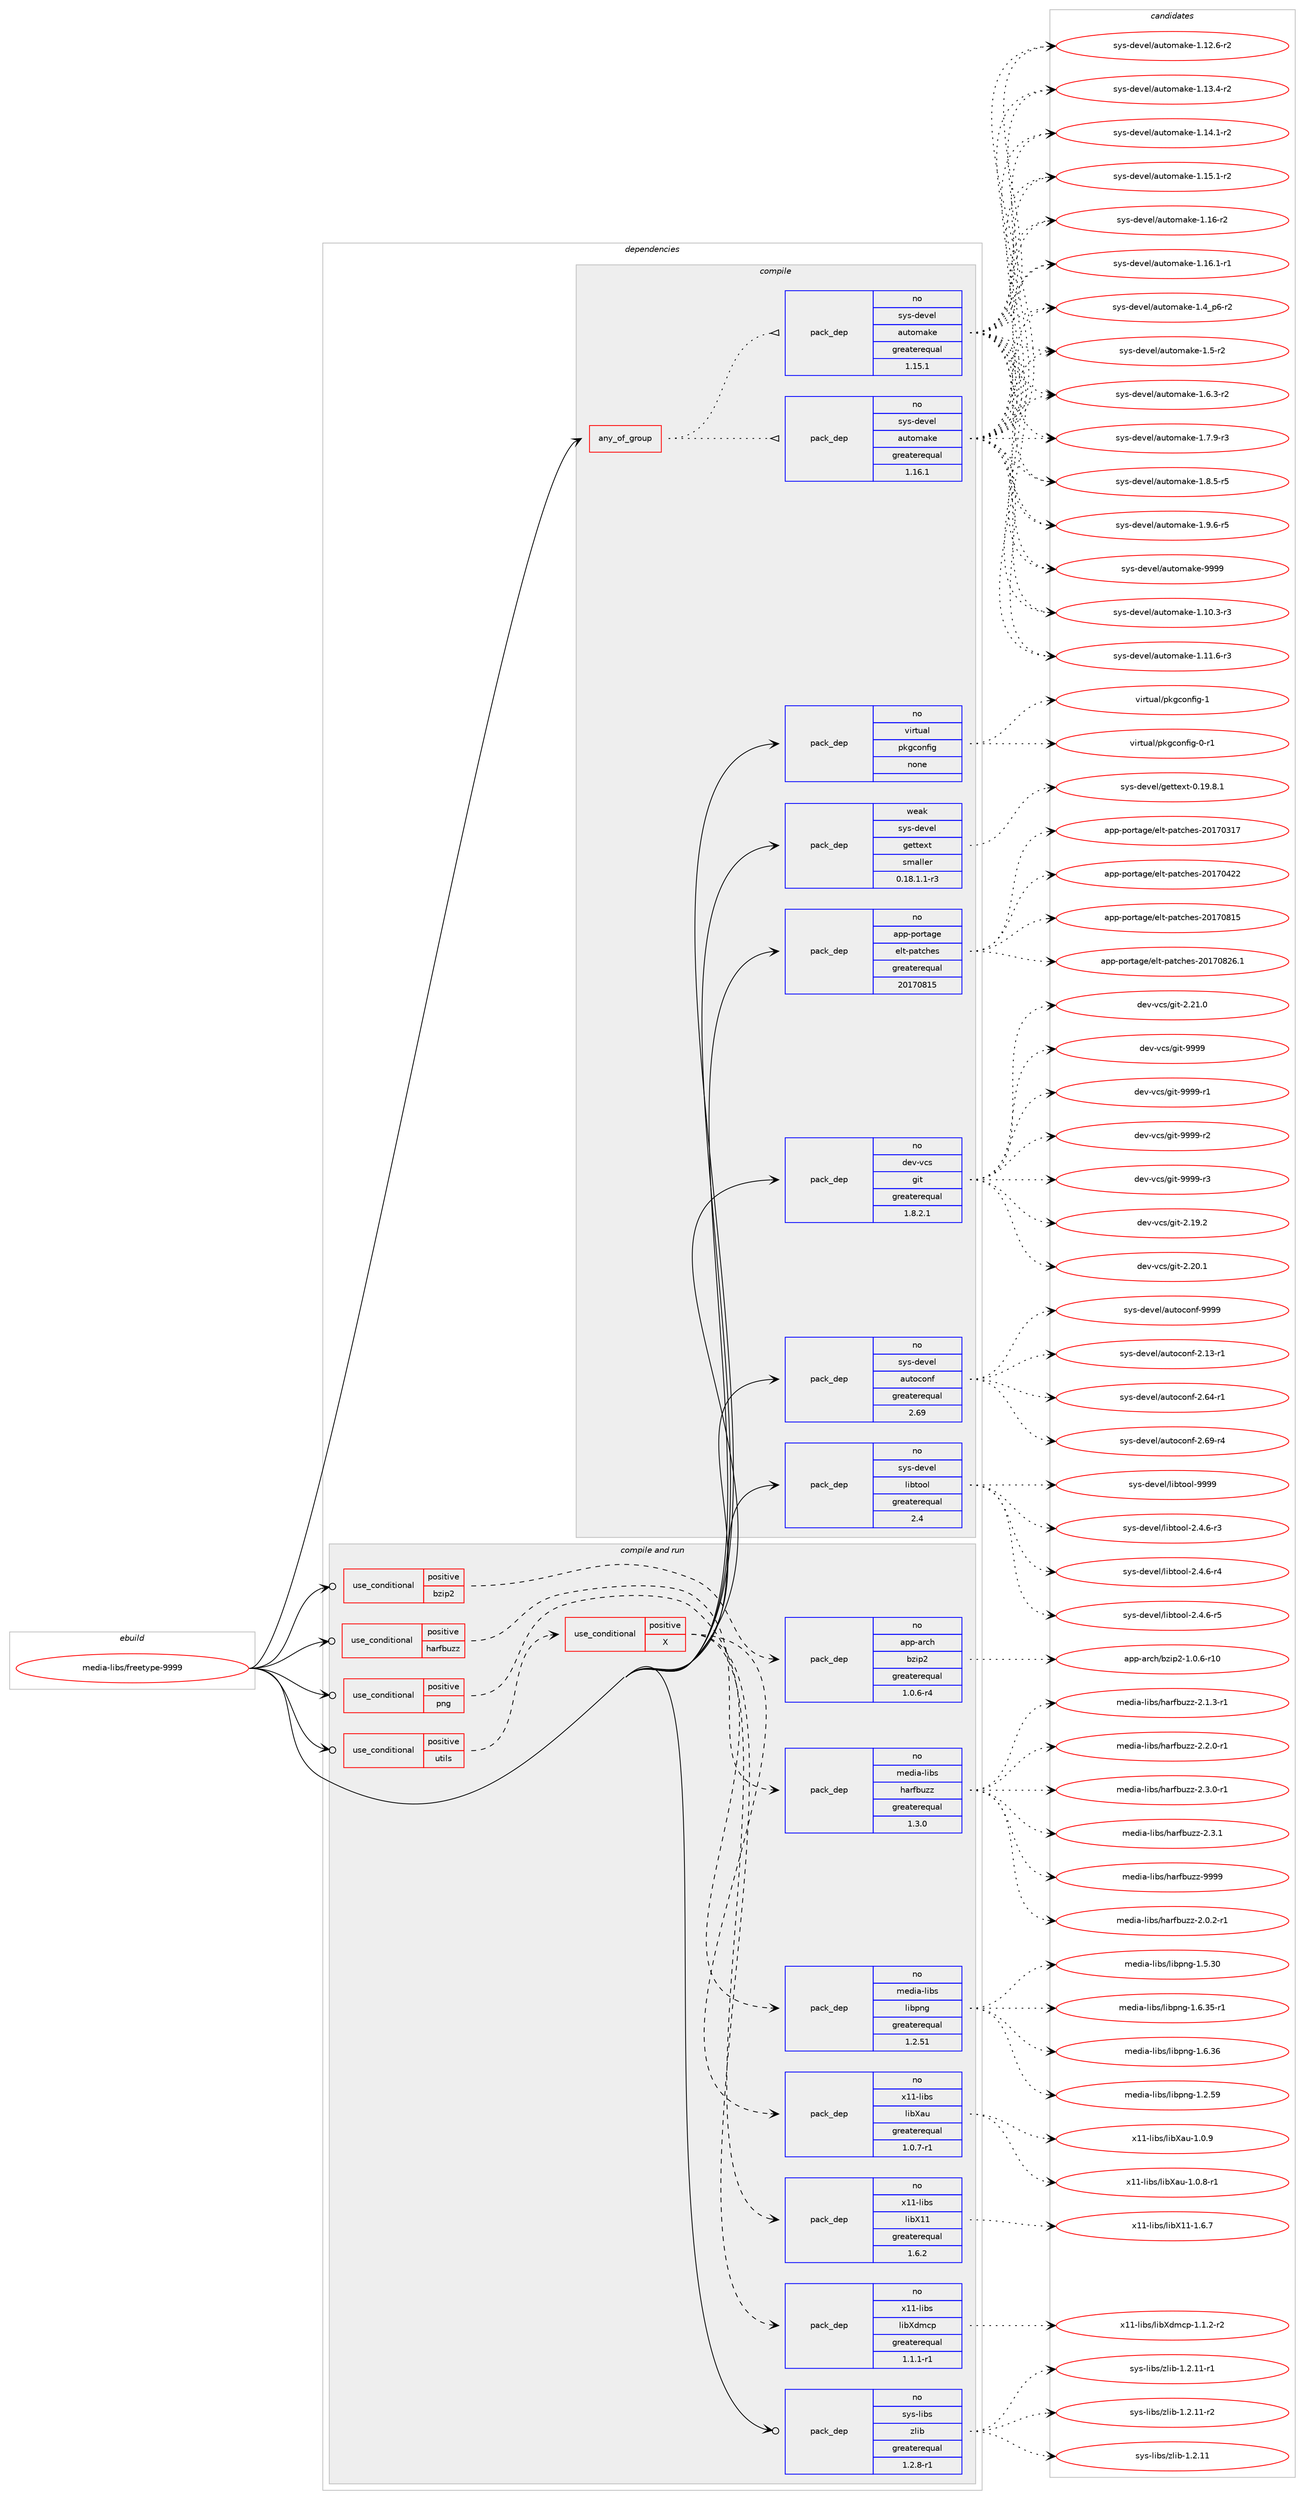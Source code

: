 digraph prolog {

# *************
# Graph options
# *************

newrank=true;
concentrate=true;
compound=true;
graph [rankdir=LR,fontname=Helvetica,fontsize=10,ranksep=1.5];#, ranksep=2.5, nodesep=0.2];
edge  [arrowhead=vee];
node  [fontname=Helvetica,fontsize=10];

# **********
# The ebuild
# **********

subgraph cluster_leftcol {
color=gray;
rank=same;
label=<<i>ebuild</i>>;
id [label="media-libs/freetype-9999", color=red, width=4, href="../media-libs/freetype-9999.svg"];
}

# ****************
# The dependencies
# ****************

subgraph cluster_midcol {
color=gray;
label=<<i>dependencies</i>>;
subgraph cluster_compile {
fillcolor="#eeeeee";
style=filled;
label=<<i>compile</i>>;
subgraph any24987 {
dependency1609921 [label=<<TABLE BORDER="0" CELLBORDER="1" CELLSPACING="0" CELLPADDING="4"><TR><TD CELLPADDING="10">any_of_group</TD></TR></TABLE>>, shape=none, color=red];subgraph pack1150480 {
dependency1609922 [label=<<TABLE BORDER="0" CELLBORDER="1" CELLSPACING="0" CELLPADDING="4" WIDTH="220"><TR><TD ROWSPAN="6" CELLPADDING="30">pack_dep</TD></TR><TR><TD WIDTH="110">no</TD></TR><TR><TD>sys-devel</TD></TR><TR><TD>automake</TD></TR><TR><TD>greaterequal</TD></TR><TR><TD>1.16.1</TD></TR></TABLE>>, shape=none, color=blue];
}
dependency1609921:e -> dependency1609922:w [weight=20,style="dotted",arrowhead="oinv"];
subgraph pack1150481 {
dependency1609923 [label=<<TABLE BORDER="0" CELLBORDER="1" CELLSPACING="0" CELLPADDING="4" WIDTH="220"><TR><TD ROWSPAN="6" CELLPADDING="30">pack_dep</TD></TR><TR><TD WIDTH="110">no</TD></TR><TR><TD>sys-devel</TD></TR><TR><TD>automake</TD></TR><TR><TD>greaterequal</TD></TR><TR><TD>1.15.1</TD></TR></TABLE>>, shape=none, color=blue];
}
dependency1609921:e -> dependency1609923:w [weight=20,style="dotted",arrowhead="oinv"];
}
id:e -> dependency1609921:w [weight=20,style="solid",arrowhead="vee"];
subgraph pack1150482 {
dependency1609924 [label=<<TABLE BORDER="0" CELLBORDER="1" CELLSPACING="0" CELLPADDING="4" WIDTH="220"><TR><TD ROWSPAN="6" CELLPADDING="30">pack_dep</TD></TR><TR><TD WIDTH="110">no</TD></TR><TR><TD>app-portage</TD></TR><TR><TD>elt-patches</TD></TR><TR><TD>greaterequal</TD></TR><TR><TD>20170815</TD></TR></TABLE>>, shape=none, color=blue];
}
id:e -> dependency1609924:w [weight=20,style="solid",arrowhead="vee"];
subgraph pack1150483 {
dependency1609925 [label=<<TABLE BORDER="0" CELLBORDER="1" CELLSPACING="0" CELLPADDING="4" WIDTH="220"><TR><TD ROWSPAN="6" CELLPADDING="30">pack_dep</TD></TR><TR><TD WIDTH="110">no</TD></TR><TR><TD>dev-vcs</TD></TR><TR><TD>git</TD></TR><TR><TD>greaterequal</TD></TR><TR><TD>1.8.2.1</TD></TR></TABLE>>, shape=none, color=blue];
}
id:e -> dependency1609925:w [weight=20,style="solid",arrowhead="vee"];
subgraph pack1150484 {
dependency1609926 [label=<<TABLE BORDER="0" CELLBORDER="1" CELLSPACING="0" CELLPADDING="4" WIDTH="220"><TR><TD ROWSPAN="6" CELLPADDING="30">pack_dep</TD></TR><TR><TD WIDTH="110">no</TD></TR><TR><TD>sys-devel</TD></TR><TR><TD>autoconf</TD></TR><TR><TD>greaterequal</TD></TR><TR><TD>2.69</TD></TR></TABLE>>, shape=none, color=blue];
}
id:e -> dependency1609926:w [weight=20,style="solid",arrowhead="vee"];
subgraph pack1150485 {
dependency1609927 [label=<<TABLE BORDER="0" CELLBORDER="1" CELLSPACING="0" CELLPADDING="4" WIDTH="220"><TR><TD ROWSPAN="6" CELLPADDING="30">pack_dep</TD></TR><TR><TD WIDTH="110">no</TD></TR><TR><TD>sys-devel</TD></TR><TR><TD>libtool</TD></TR><TR><TD>greaterequal</TD></TR><TR><TD>2.4</TD></TR></TABLE>>, shape=none, color=blue];
}
id:e -> dependency1609927:w [weight=20,style="solid",arrowhead="vee"];
subgraph pack1150486 {
dependency1609928 [label=<<TABLE BORDER="0" CELLBORDER="1" CELLSPACING="0" CELLPADDING="4" WIDTH="220"><TR><TD ROWSPAN="6" CELLPADDING="30">pack_dep</TD></TR><TR><TD WIDTH="110">no</TD></TR><TR><TD>virtual</TD></TR><TR><TD>pkgconfig</TD></TR><TR><TD>none</TD></TR><TR><TD></TD></TR></TABLE>>, shape=none, color=blue];
}
id:e -> dependency1609928:w [weight=20,style="solid",arrowhead="vee"];
subgraph pack1150487 {
dependency1609929 [label=<<TABLE BORDER="0" CELLBORDER="1" CELLSPACING="0" CELLPADDING="4" WIDTH="220"><TR><TD ROWSPAN="6" CELLPADDING="30">pack_dep</TD></TR><TR><TD WIDTH="110">weak</TD></TR><TR><TD>sys-devel</TD></TR><TR><TD>gettext</TD></TR><TR><TD>smaller</TD></TR><TR><TD>0.18.1.1-r3</TD></TR></TABLE>>, shape=none, color=blue];
}
id:e -> dependency1609929:w [weight=20,style="solid",arrowhead="vee"];
}
subgraph cluster_compileandrun {
fillcolor="#eeeeee";
style=filled;
label=<<i>compile and run</i>>;
subgraph cond433763 {
dependency1609930 [label=<<TABLE BORDER="0" CELLBORDER="1" CELLSPACING="0" CELLPADDING="4"><TR><TD ROWSPAN="3" CELLPADDING="10">use_conditional</TD></TR><TR><TD>positive</TD></TR><TR><TD>bzip2</TD></TR></TABLE>>, shape=none, color=red];
subgraph pack1150488 {
dependency1609931 [label=<<TABLE BORDER="0" CELLBORDER="1" CELLSPACING="0" CELLPADDING="4" WIDTH="220"><TR><TD ROWSPAN="6" CELLPADDING="30">pack_dep</TD></TR><TR><TD WIDTH="110">no</TD></TR><TR><TD>app-arch</TD></TR><TR><TD>bzip2</TD></TR><TR><TD>greaterequal</TD></TR><TR><TD>1.0.6-r4</TD></TR></TABLE>>, shape=none, color=blue];
}
dependency1609930:e -> dependency1609931:w [weight=20,style="dashed",arrowhead="vee"];
}
id:e -> dependency1609930:w [weight=20,style="solid",arrowhead="odotvee"];
subgraph cond433764 {
dependency1609932 [label=<<TABLE BORDER="0" CELLBORDER="1" CELLSPACING="0" CELLPADDING="4"><TR><TD ROWSPAN="3" CELLPADDING="10">use_conditional</TD></TR><TR><TD>positive</TD></TR><TR><TD>harfbuzz</TD></TR></TABLE>>, shape=none, color=red];
subgraph pack1150489 {
dependency1609933 [label=<<TABLE BORDER="0" CELLBORDER="1" CELLSPACING="0" CELLPADDING="4" WIDTH="220"><TR><TD ROWSPAN="6" CELLPADDING="30">pack_dep</TD></TR><TR><TD WIDTH="110">no</TD></TR><TR><TD>media-libs</TD></TR><TR><TD>harfbuzz</TD></TR><TR><TD>greaterequal</TD></TR><TR><TD>1.3.0</TD></TR></TABLE>>, shape=none, color=blue];
}
dependency1609932:e -> dependency1609933:w [weight=20,style="dashed",arrowhead="vee"];
}
id:e -> dependency1609932:w [weight=20,style="solid",arrowhead="odotvee"];
subgraph cond433765 {
dependency1609934 [label=<<TABLE BORDER="0" CELLBORDER="1" CELLSPACING="0" CELLPADDING="4"><TR><TD ROWSPAN="3" CELLPADDING="10">use_conditional</TD></TR><TR><TD>positive</TD></TR><TR><TD>png</TD></TR></TABLE>>, shape=none, color=red];
subgraph pack1150490 {
dependency1609935 [label=<<TABLE BORDER="0" CELLBORDER="1" CELLSPACING="0" CELLPADDING="4" WIDTH="220"><TR><TD ROWSPAN="6" CELLPADDING="30">pack_dep</TD></TR><TR><TD WIDTH="110">no</TD></TR><TR><TD>media-libs</TD></TR><TR><TD>libpng</TD></TR><TR><TD>greaterequal</TD></TR><TR><TD>1.2.51</TD></TR></TABLE>>, shape=none, color=blue];
}
dependency1609934:e -> dependency1609935:w [weight=20,style="dashed",arrowhead="vee"];
}
id:e -> dependency1609934:w [weight=20,style="solid",arrowhead="odotvee"];
subgraph cond433766 {
dependency1609936 [label=<<TABLE BORDER="0" CELLBORDER="1" CELLSPACING="0" CELLPADDING="4"><TR><TD ROWSPAN="3" CELLPADDING="10">use_conditional</TD></TR><TR><TD>positive</TD></TR><TR><TD>utils</TD></TR></TABLE>>, shape=none, color=red];
subgraph cond433767 {
dependency1609937 [label=<<TABLE BORDER="0" CELLBORDER="1" CELLSPACING="0" CELLPADDING="4"><TR><TD ROWSPAN="3" CELLPADDING="10">use_conditional</TD></TR><TR><TD>positive</TD></TR><TR><TD>X</TD></TR></TABLE>>, shape=none, color=red];
subgraph pack1150491 {
dependency1609938 [label=<<TABLE BORDER="0" CELLBORDER="1" CELLSPACING="0" CELLPADDING="4" WIDTH="220"><TR><TD ROWSPAN="6" CELLPADDING="30">pack_dep</TD></TR><TR><TD WIDTH="110">no</TD></TR><TR><TD>x11-libs</TD></TR><TR><TD>libX11</TD></TR><TR><TD>greaterequal</TD></TR><TR><TD>1.6.2</TD></TR></TABLE>>, shape=none, color=blue];
}
dependency1609937:e -> dependency1609938:w [weight=20,style="dashed",arrowhead="vee"];
subgraph pack1150492 {
dependency1609939 [label=<<TABLE BORDER="0" CELLBORDER="1" CELLSPACING="0" CELLPADDING="4" WIDTH="220"><TR><TD ROWSPAN="6" CELLPADDING="30">pack_dep</TD></TR><TR><TD WIDTH="110">no</TD></TR><TR><TD>x11-libs</TD></TR><TR><TD>libXau</TD></TR><TR><TD>greaterequal</TD></TR><TR><TD>1.0.7-r1</TD></TR></TABLE>>, shape=none, color=blue];
}
dependency1609937:e -> dependency1609939:w [weight=20,style="dashed",arrowhead="vee"];
subgraph pack1150493 {
dependency1609940 [label=<<TABLE BORDER="0" CELLBORDER="1" CELLSPACING="0" CELLPADDING="4" WIDTH="220"><TR><TD ROWSPAN="6" CELLPADDING="30">pack_dep</TD></TR><TR><TD WIDTH="110">no</TD></TR><TR><TD>x11-libs</TD></TR><TR><TD>libXdmcp</TD></TR><TR><TD>greaterequal</TD></TR><TR><TD>1.1.1-r1</TD></TR></TABLE>>, shape=none, color=blue];
}
dependency1609937:e -> dependency1609940:w [weight=20,style="dashed",arrowhead="vee"];
}
dependency1609936:e -> dependency1609937:w [weight=20,style="dashed",arrowhead="vee"];
}
id:e -> dependency1609936:w [weight=20,style="solid",arrowhead="odotvee"];
subgraph pack1150494 {
dependency1609941 [label=<<TABLE BORDER="0" CELLBORDER="1" CELLSPACING="0" CELLPADDING="4" WIDTH="220"><TR><TD ROWSPAN="6" CELLPADDING="30">pack_dep</TD></TR><TR><TD WIDTH="110">no</TD></TR><TR><TD>sys-libs</TD></TR><TR><TD>zlib</TD></TR><TR><TD>greaterequal</TD></TR><TR><TD>1.2.8-r1</TD></TR></TABLE>>, shape=none, color=blue];
}
id:e -> dependency1609941:w [weight=20,style="solid",arrowhead="odotvee"];
}
subgraph cluster_run {
fillcolor="#eeeeee";
style=filled;
label=<<i>run</i>>;
}
}

# **************
# The candidates
# **************

subgraph cluster_choices {
rank=same;
color=gray;
label=<<i>candidates</i>>;

subgraph choice1150480 {
color=black;
nodesep=1;
choice11512111545100101118101108479711711611110997107101454946494846514511451 [label="sys-devel/automake-1.10.3-r3", color=red, width=4,href="../sys-devel/automake-1.10.3-r3.svg"];
choice11512111545100101118101108479711711611110997107101454946494946544511451 [label="sys-devel/automake-1.11.6-r3", color=red, width=4,href="../sys-devel/automake-1.11.6-r3.svg"];
choice11512111545100101118101108479711711611110997107101454946495046544511450 [label="sys-devel/automake-1.12.6-r2", color=red, width=4,href="../sys-devel/automake-1.12.6-r2.svg"];
choice11512111545100101118101108479711711611110997107101454946495146524511450 [label="sys-devel/automake-1.13.4-r2", color=red, width=4,href="../sys-devel/automake-1.13.4-r2.svg"];
choice11512111545100101118101108479711711611110997107101454946495246494511450 [label="sys-devel/automake-1.14.1-r2", color=red, width=4,href="../sys-devel/automake-1.14.1-r2.svg"];
choice11512111545100101118101108479711711611110997107101454946495346494511450 [label="sys-devel/automake-1.15.1-r2", color=red, width=4,href="../sys-devel/automake-1.15.1-r2.svg"];
choice1151211154510010111810110847971171161111099710710145494649544511450 [label="sys-devel/automake-1.16-r2", color=red, width=4,href="../sys-devel/automake-1.16-r2.svg"];
choice11512111545100101118101108479711711611110997107101454946495446494511449 [label="sys-devel/automake-1.16.1-r1", color=red, width=4,href="../sys-devel/automake-1.16.1-r1.svg"];
choice115121115451001011181011084797117116111109971071014549465295112544511450 [label="sys-devel/automake-1.4_p6-r2", color=red, width=4,href="../sys-devel/automake-1.4_p6-r2.svg"];
choice11512111545100101118101108479711711611110997107101454946534511450 [label="sys-devel/automake-1.5-r2", color=red, width=4,href="../sys-devel/automake-1.5-r2.svg"];
choice115121115451001011181011084797117116111109971071014549465446514511450 [label="sys-devel/automake-1.6.3-r2", color=red, width=4,href="../sys-devel/automake-1.6.3-r2.svg"];
choice115121115451001011181011084797117116111109971071014549465546574511451 [label="sys-devel/automake-1.7.9-r3", color=red, width=4,href="../sys-devel/automake-1.7.9-r3.svg"];
choice115121115451001011181011084797117116111109971071014549465646534511453 [label="sys-devel/automake-1.8.5-r5", color=red, width=4,href="../sys-devel/automake-1.8.5-r5.svg"];
choice115121115451001011181011084797117116111109971071014549465746544511453 [label="sys-devel/automake-1.9.6-r5", color=red, width=4,href="../sys-devel/automake-1.9.6-r5.svg"];
choice115121115451001011181011084797117116111109971071014557575757 [label="sys-devel/automake-9999", color=red, width=4,href="../sys-devel/automake-9999.svg"];
dependency1609922:e -> choice11512111545100101118101108479711711611110997107101454946494846514511451:w [style=dotted,weight="100"];
dependency1609922:e -> choice11512111545100101118101108479711711611110997107101454946494946544511451:w [style=dotted,weight="100"];
dependency1609922:e -> choice11512111545100101118101108479711711611110997107101454946495046544511450:w [style=dotted,weight="100"];
dependency1609922:e -> choice11512111545100101118101108479711711611110997107101454946495146524511450:w [style=dotted,weight="100"];
dependency1609922:e -> choice11512111545100101118101108479711711611110997107101454946495246494511450:w [style=dotted,weight="100"];
dependency1609922:e -> choice11512111545100101118101108479711711611110997107101454946495346494511450:w [style=dotted,weight="100"];
dependency1609922:e -> choice1151211154510010111810110847971171161111099710710145494649544511450:w [style=dotted,weight="100"];
dependency1609922:e -> choice11512111545100101118101108479711711611110997107101454946495446494511449:w [style=dotted,weight="100"];
dependency1609922:e -> choice115121115451001011181011084797117116111109971071014549465295112544511450:w [style=dotted,weight="100"];
dependency1609922:e -> choice11512111545100101118101108479711711611110997107101454946534511450:w [style=dotted,weight="100"];
dependency1609922:e -> choice115121115451001011181011084797117116111109971071014549465446514511450:w [style=dotted,weight="100"];
dependency1609922:e -> choice115121115451001011181011084797117116111109971071014549465546574511451:w [style=dotted,weight="100"];
dependency1609922:e -> choice115121115451001011181011084797117116111109971071014549465646534511453:w [style=dotted,weight="100"];
dependency1609922:e -> choice115121115451001011181011084797117116111109971071014549465746544511453:w [style=dotted,weight="100"];
dependency1609922:e -> choice115121115451001011181011084797117116111109971071014557575757:w [style=dotted,weight="100"];
}
subgraph choice1150481 {
color=black;
nodesep=1;
choice11512111545100101118101108479711711611110997107101454946494846514511451 [label="sys-devel/automake-1.10.3-r3", color=red, width=4,href="../sys-devel/automake-1.10.3-r3.svg"];
choice11512111545100101118101108479711711611110997107101454946494946544511451 [label="sys-devel/automake-1.11.6-r3", color=red, width=4,href="../sys-devel/automake-1.11.6-r3.svg"];
choice11512111545100101118101108479711711611110997107101454946495046544511450 [label="sys-devel/automake-1.12.6-r2", color=red, width=4,href="../sys-devel/automake-1.12.6-r2.svg"];
choice11512111545100101118101108479711711611110997107101454946495146524511450 [label="sys-devel/automake-1.13.4-r2", color=red, width=4,href="../sys-devel/automake-1.13.4-r2.svg"];
choice11512111545100101118101108479711711611110997107101454946495246494511450 [label="sys-devel/automake-1.14.1-r2", color=red, width=4,href="../sys-devel/automake-1.14.1-r2.svg"];
choice11512111545100101118101108479711711611110997107101454946495346494511450 [label="sys-devel/automake-1.15.1-r2", color=red, width=4,href="../sys-devel/automake-1.15.1-r2.svg"];
choice1151211154510010111810110847971171161111099710710145494649544511450 [label="sys-devel/automake-1.16-r2", color=red, width=4,href="../sys-devel/automake-1.16-r2.svg"];
choice11512111545100101118101108479711711611110997107101454946495446494511449 [label="sys-devel/automake-1.16.1-r1", color=red, width=4,href="../sys-devel/automake-1.16.1-r1.svg"];
choice115121115451001011181011084797117116111109971071014549465295112544511450 [label="sys-devel/automake-1.4_p6-r2", color=red, width=4,href="../sys-devel/automake-1.4_p6-r2.svg"];
choice11512111545100101118101108479711711611110997107101454946534511450 [label="sys-devel/automake-1.5-r2", color=red, width=4,href="../sys-devel/automake-1.5-r2.svg"];
choice115121115451001011181011084797117116111109971071014549465446514511450 [label="sys-devel/automake-1.6.3-r2", color=red, width=4,href="../sys-devel/automake-1.6.3-r2.svg"];
choice115121115451001011181011084797117116111109971071014549465546574511451 [label="sys-devel/automake-1.7.9-r3", color=red, width=4,href="../sys-devel/automake-1.7.9-r3.svg"];
choice115121115451001011181011084797117116111109971071014549465646534511453 [label="sys-devel/automake-1.8.5-r5", color=red, width=4,href="../sys-devel/automake-1.8.5-r5.svg"];
choice115121115451001011181011084797117116111109971071014549465746544511453 [label="sys-devel/automake-1.9.6-r5", color=red, width=4,href="../sys-devel/automake-1.9.6-r5.svg"];
choice115121115451001011181011084797117116111109971071014557575757 [label="sys-devel/automake-9999", color=red, width=4,href="../sys-devel/automake-9999.svg"];
dependency1609923:e -> choice11512111545100101118101108479711711611110997107101454946494846514511451:w [style=dotted,weight="100"];
dependency1609923:e -> choice11512111545100101118101108479711711611110997107101454946494946544511451:w [style=dotted,weight="100"];
dependency1609923:e -> choice11512111545100101118101108479711711611110997107101454946495046544511450:w [style=dotted,weight="100"];
dependency1609923:e -> choice11512111545100101118101108479711711611110997107101454946495146524511450:w [style=dotted,weight="100"];
dependency1609923:e -> choice11512111545100101118101108479711711611110997107101454946495246494511450:w [style=dotted,weight="100"];
dependency1609923:e -> choice11512111545100101118101108479711711611110997107101454946495346494511450:w [style=dotted,weight="100"];
dependency1609923:e -> choice1151211154510010111810110847971171161111099710710145494649544511450:w [style=dotted,weight="100"];
dependency1609923:e -> choice11512111545100101118101108479711711611110997107101454946495446494511449:w [style=dotted,weight="100"];
dependency1609923:e -> choice115121115451001011181011084797117116111109971071014549465295112544511450:w [style=dotted,weight="100"];
dependency1609923:e -> choice11512111545100101118101108479711711611110997107101454946534511450:w [style=dotted,weight="100"];
dependency1609923:e -> choice115121115451001011181011084797117116111109971071014549465446514511450:w [style=dotted,weight="100"];
dependency1609923:e -> choice115121115451001011181011084797117116111109971071014549465546574511451:w [style=dotted,weight="100"];
dependency1609923:e -> choice115121115451001011181011084797117116111109971071014549465646534511453:w [style=dotted,weight="100"];
dependency1609923:e -> choice115121115451001011181011084797117116111109971071014549465746544511453:w [style=dotted,weight="100"];
dependency1609923:e -> choice115121115451001011181011084797117116111109971071014557575757:w [style=dotted,weight="100"];
}
subgraph choice1150482 {
color=black;
nodesep=1;
choice97112112451121111141169710310147101108116451129711699104101115455048495548514955 [label="app-portage/elt-patches-20170317", color=red, width=4,href="../app-portage/elt-patches-20170317.svg"];
choice97112112451121111141169710310147101108116451129711699104101115455048495548525050 [label="app-portage/elt-patches-20170422", color=red, width=4,href="../app-portage/elt-patches-20170422.svg"];
choice97112112451121111141169710310147101108116451129711699104101115455048495548564953 [label="app-portage/elt-patches-20170815", color=red, width=4,href="../app-portage/elt-patches-20170815.svg"];
choice971121124511211111411697103101471011081164511297116991041011154550484955485650544649 [label="app-portage/elt-patches-20170826.1", color=red, width=4,href="../app-portage/elt-patches-20170826.1.svg"];
dependency1609924:e -> choice97112112451121111141169710310147101108116451129711699104101115455048495548514955:w [style=dotted,weight="100"];
dependency1609924:e -> choice97112112451121111141169710310147101108116451129711699104101115455048495548525050:w [style=dotted,weight="100"];
dependency1609924:e -> choice97112112451121111141169710310147101108116451129711699104101115455048495548564953:w [style=dotted,weight="100"];
dependency1609924:e -> choice971121124511211111411697103101471011081164511297116991041011154550484955485650544649:w [style=dotted,weight="100"];
}
subgraph choice1150483 {
color=black;
nodesep=1;
choice10010111845118991154710310511645504649574650 [label="dev-vcs/git-2.19.2", color=red, width=4,href="../dev-vcs/git-2.19.2.svg"];
choice10010111845118991154710310511645504650484649 [label="dev-vcs/git-2.20.1", color=red, width=4,href="../dev-vcs/git-2.20.1.svg"];
choice10010111845118991154710310511645504650494648 [label="dev-vcs/git-2.21.0", color=red, width=4,href="../dev-vcs/git-2.21.0.svg"];
choice1001011184511899115471031051164557575757 [label="dev-vcs/git-9999", color=red, width=4,href="../dev-vcs/git-9999.svg"];
choice10010111845118991154710310511645575757574511449 [label="dev-vcs/git-9999-r1", color=red, width=4,href="../dev-vcs/git-9999-r1.svg"];
choice10010111845118991154710310511645575757574511450 [label="dev-vcs/git-9999-r2", color=red, width=4,href="../dev-vcs/git-9999-r2.svg"];
choice10010111845118991154710310511645575757574511451 [label="dev-vcs/git-9999-r3", color=red, width=4,href="../dev-vcs/git-9999-r3.svg"];
dependency1609925:e -> choice10010111845118991154710310511645504649574650:w [style=dotted,weight="100"];
dependency1609925:e -> choice10010111845118991154710310511645504650484649:w [style=dotted,weight="100"];
dependency1609925:e -> choice10010111845118991154710310511645504650494648:w [style=dotted,weight="100"];
dependency1609925:e -> choice1001011184511899115471031051164557575757:w [style=dotted,weight="100"];
dependency1609925:e -> choice10010111845118991154710310511645575757574511449:w [style=dotted,weight="100"];
dependency1609925:e -> choice10010111845118991154710310511645575757574511450:w [style=dotted,weight="100"];
dependency1609925:e -> choice10010111845118991154710310511645575757574511451:w [style=dotted,weight="100"];
}
subgraph choice1150484 {
color=black;
nodesep=1;
choice1151211154510010111810110847971171161119911111010245504649514511449 [label="sys-devel/autoconf-2.13-r1", color=red, width=4,href="../sys-devel/autoconf-2.13-r1.svg"];
choice1151211154510010111810110847971171161119911111010245504654524511449 [label="sys-devel/autoconf-2.64-r1", color=red, width=4,href="../sys-devel/autoconf-2.64-r1.svg"];
choice1151211154510010111810110847971171161119911111010245504654574511452 [label="sys-devel/autoconf-2.69-r4", color=red, width=4,href="../sys-devel/autoconf-2.69-r4.svg"];
choice115121115451001011181011084797117116111991111101024557575757 [label="sys-devel/autoconf-9999", color=red, width=4,href="../sys-devel/autoconf-9999.svg"];
dependency1609926:e -> choice1151211154510010111810110847971171161119911111010245504649514511449:w [style=dotted,weight="100"];
dependency1609926:e -> choice1151211154510010111810110847971171161119911111010245504654524511449:w [style=dotted,weight="100"];
dependency1609926:e -> choice1151211154510010111810110847971171161119911111010245504654574511452:w [style=dotted,weight="100"];
dependency1609926:e -> choice115121115451001011181011084797117116111991111101024557575757:w [style=dotted,weight="100"];
}
subgraph choice1150485 {
color=black;
nodesep=1;
choice1151211154510010111810110847108105981161111111084550465246544511451 [label="sys-devel/libtool-2.4.6-r3", color=red, width=4,href="../sys-devel/libtool-2.4.6-r3.svg"];
choice1151211154510010111810110847108105981161111111084550465246544511452 [label="sys-devel/libtool-2.4.6-r4", color=red, width=4,href="../sys-devel/libtool-2.4.6-r4.svg"];
choice1151211154510010111810110847108105981161111111084550465246544511453 [label="sys-devel/libtool-2.4.6-r5", color=red, width=4,href="../sys-devel/libtool-2.4.6-r5.svg"];
choice1151211154510010111810110847108105981161111111084557575757 [label="sys-devel/libtool-9999", color=red, width=4,href="../sys-devel/libtool-9999.svg"];
dependency1609927:e -> choice1151211154510010111810110847108105981161111111084550465246544511451:w [style=dotted,weight="100"];
dependency1609927:e -> choice1151211154510010111810110847108105981161111111084550465246544511452:w [style=dotted,weight="100"];
dependency1609927:e -> choice1151211154510010111810110847108105981161111111084550465246544511453:w [style=dotted,weight="100"];
dependency1609927:e -> choice1151211154510010111810110847108105981161111111084557575757:w [style=dotted,weight="100"];
}
subgraph choice1150486 {
color=black;
nodesep=1;
choice11810511411611797108471121071039911111010210510345484511449 [label="virtual/pkgconfig-0-r1", color=red, width=4,href="../virtual/pkgconfig-0-r1.svg"];
choice1181051141161179710847112107103991111101021051034549 [label="virtual/pkgconfig-1", color=red, width=4,href="../virtual/pkgconfig-1.svg"];
dependency1609928:e -> choice11810511411611797108471121071039911111010210510345484511449:w [style=dotted,weight="100"];
dependency1609928:e -> choice1181051141161179710847112107103991111101021051034549:w [style=dotted,weight="100"];
}
subgraph choice1150487 {
color=black;
nodesep=1;
choice1151211154510010111810110847103101116116101120116454846495746564649 [label="sys-devel/gettext-0.19.8.1", color=red, width=4,href="../sys-devel/gettext-0.19.8.1.svg"];
dependency1609929:e -> choice1151211154510010111810110847103101116116101120116454846495746564649:w [style=dotted,weight="100"];
}
subgraph choice1150488 {
color=black;
nodesep=1;
choice97112112459711499104479812210511250454946484654451144948 [label="app-arch/bzip2-1.0.6-r10", color=red, width=4,href="../app-arch/bzip2-1.0.6-r10.svg"];
dependency1609931:e -> choice97112112459711499104479812210511250454946484654451144948:w [style=dotted,weight="100"];
}
subgraph choice1150489 {
color=black;
nodesep=1;
choice1091011001059745108105981154710497114102981171221224550464846504511449 [label="media-libs/harfbuzz-2.0.2-r1", color=red, width=4,href="../media-libs/harfbuzz-2.0.2-r1.svg"];
choice1091011001059745108105981154710497114102981171221224550464946514511449 [label="media-libs/harfbuzz-2.1.3-r1", color=red, width=4,href="../media-libs/harfbuzz-2.1.3-r1.svg"];
choice1091011001059745108105981154710497114102981171221224550465046484511449 [label="media-libs/harfbuzz-2.2.0-r1", color=red, width=4,href="../media-libs/harfbuzz-2.2.0-r1.svg"];
choice1091011001059745108105981154710497114102981171221224550465146484511449 [label="media-libs/harfbuzz-2.3.0-r1", color=red, width=4,href="../media-libs/harfbuzz-2.3.0-r1.svg"];
choice109101100105974510810598115471049711410298117122122455046514649 [label="media-libs/harfbuzz-2.3.1", color=red, width=4,href="../media-libs/harfbuzz-2.3.1.svg"];
choice1091011001059745108105981154710497114102981171221224557575757 [label="media-libs/harfbuzz-9999", color=red, width=4,href="../media-libs/harfbuzz-9999.svg"];
dependency1609933:e -> choice1091011001059745108105981154710497114102981171221224550464846504511449:w [style=dotted,weight="100"];
dependency1609933:e -> choice1091011001059745108105981154710497114102981171221224550464946514511449:w [style=dotted,weight="100"];
dependency1609933:e -> choice1091011001059745108105981154710497114102981171221224550465046484511449:w [style=dotted,weight="100"];
dependency1609933:e -> choice1091011001059745108105981154710497114102981171221224550465146484511449:w [style=dotted,weight="100"];
dependency1609933:e -> choice109101100105974510810598115471049711410298117122122455046514649:w [style=dotted,weight="100"];
dependency1609933:e -> choice1091011001059745108105981154710497114102981171221224557575757:w [style=dotted,weight="100"];
}
subgraph choice1150490 {
color=black;
nodesep=1;
choice109101100105974510810598115471081059811211010345494650465357 [label="media-libs/libpng-1.2.59", color=red, width=4,href="../media-libs/libpng-1.2.59.svg"];
choice109101100105974510810598115471081059811211010345494653465148 [label="media-libs/libpng-1.5.30", color=red, width=4,href="../media-libs/libpng-1.5.30.svg"];
choice1091011001059745108105981154710810598112110103454946544651534511449 [label="media-libs/libpng-1.6.35-r1", color=red, width=4,href="../media-libs/libpng-1.6.35-r1.svg"];
choice109101100105974510810598115471081059811211010345494654465154 [label="media-libs/libpng-1.6.36", color=red, width=4,href="../media-libs/libpng-1.6.36.svg"];
dependency1609935:e -> choice109101100105974510810598115471081059811211010345494650465357:w [style=dotted,weight="100"];
dependency1609935:e -> choice109101100105974510810598115471081059811211010345494653465148:w [style=dotted,weight="100"];
dependency1609935:e -> choice1091011001059745108105981154710810598112110103454946544651534511449:w [style=dotted,weight="100"];
dependency1609935:e -> choice109101100105974510810598115471081059811211010345494654465154:w [style=dotted,weight="100"];
}
subgraph choice1150491 {
color=black;
nodesep=1;
choice120494945108105981154710810598884949454946544655 [label="x11-libs/libX11-1.6.7", color=red, width=4,href="../x11-libs/libX11-1.6.7.svg"];
dependency1609938:e -> choice120494945108105981154710810598884949454946544655:w [style=dotted,weight="100"];
}
subgraph choice1150492 {
color=black;
nodesep=1;
choice12049494510810598115471081059888971174549464846564511449 [label="x11-libs/libXau-1.0.8-r1", color=red, width=4,href="../x11-libs/libXau-1.0.8-r1.svg"];
choice1204949451081059811547108105988897117454946484657 [label="x11-libs/libXau-1.0.9", color=red, width=4,href="../x11-libs/libXau-1.0.9.svg"];
dependency1609939:e -> choice12049494510810598115471081059888971174549464846564511449:w [style=dotted,weight="100"];
dependency1609939:e -> choice1204949451081059811547108105988897117454946484657:w [style=dotted,weight="100"];
}
subgraph choice1150493 {
color=black;
nodesep=1;
choice12049494510810598115471081059888100109991124549464946504511450 [label="x11-libs/libXdmcp-1.1.2-r2", color=red, width=4,href="../x11-libs/libXdmcp-1.1.2-r2.svg"];
dependency1609940:e -> choice12049494510810598115471081059888100109991124549464946504511450:w [style=dotted,weight="100"];
}
subgraph choice1150494 {
color=black;
nodesep=1;
choice1151211154510810598115471221081059845494650464949 [label="sys-libs/zlib-1.2.11", color=red, width=4,href="../sys-libs/zlib-1.2.11.svg"];
choice11512111545108105981154712210810598454946504649494511449 [label="sys-libs/zlib-1.2.11-r1", color=red, width=4,href="../sys-libs/zlib-1.2.11-r1.svg"];
choice11512111545108105981154712210810598454946504649494511450 [label="sys-libs/zlib-1.2.11-r2", color=red, width=4,href="../sys-libs/zlib-1.2.11-r2.svg"];
dependency1609941:e -> choice1151211154510810598115471221081059845494650464949:w [style=dotted,weight="100"];
dependency1609941:e -> choice11512111545108105981154712210810598454946504649494511449:w [style=dotted,weight="100"];
dependency1609941:e -> choice11512111545108105981154712210810598454946504649494511450:w [style=dotted,weight="100"];
}
}

}
